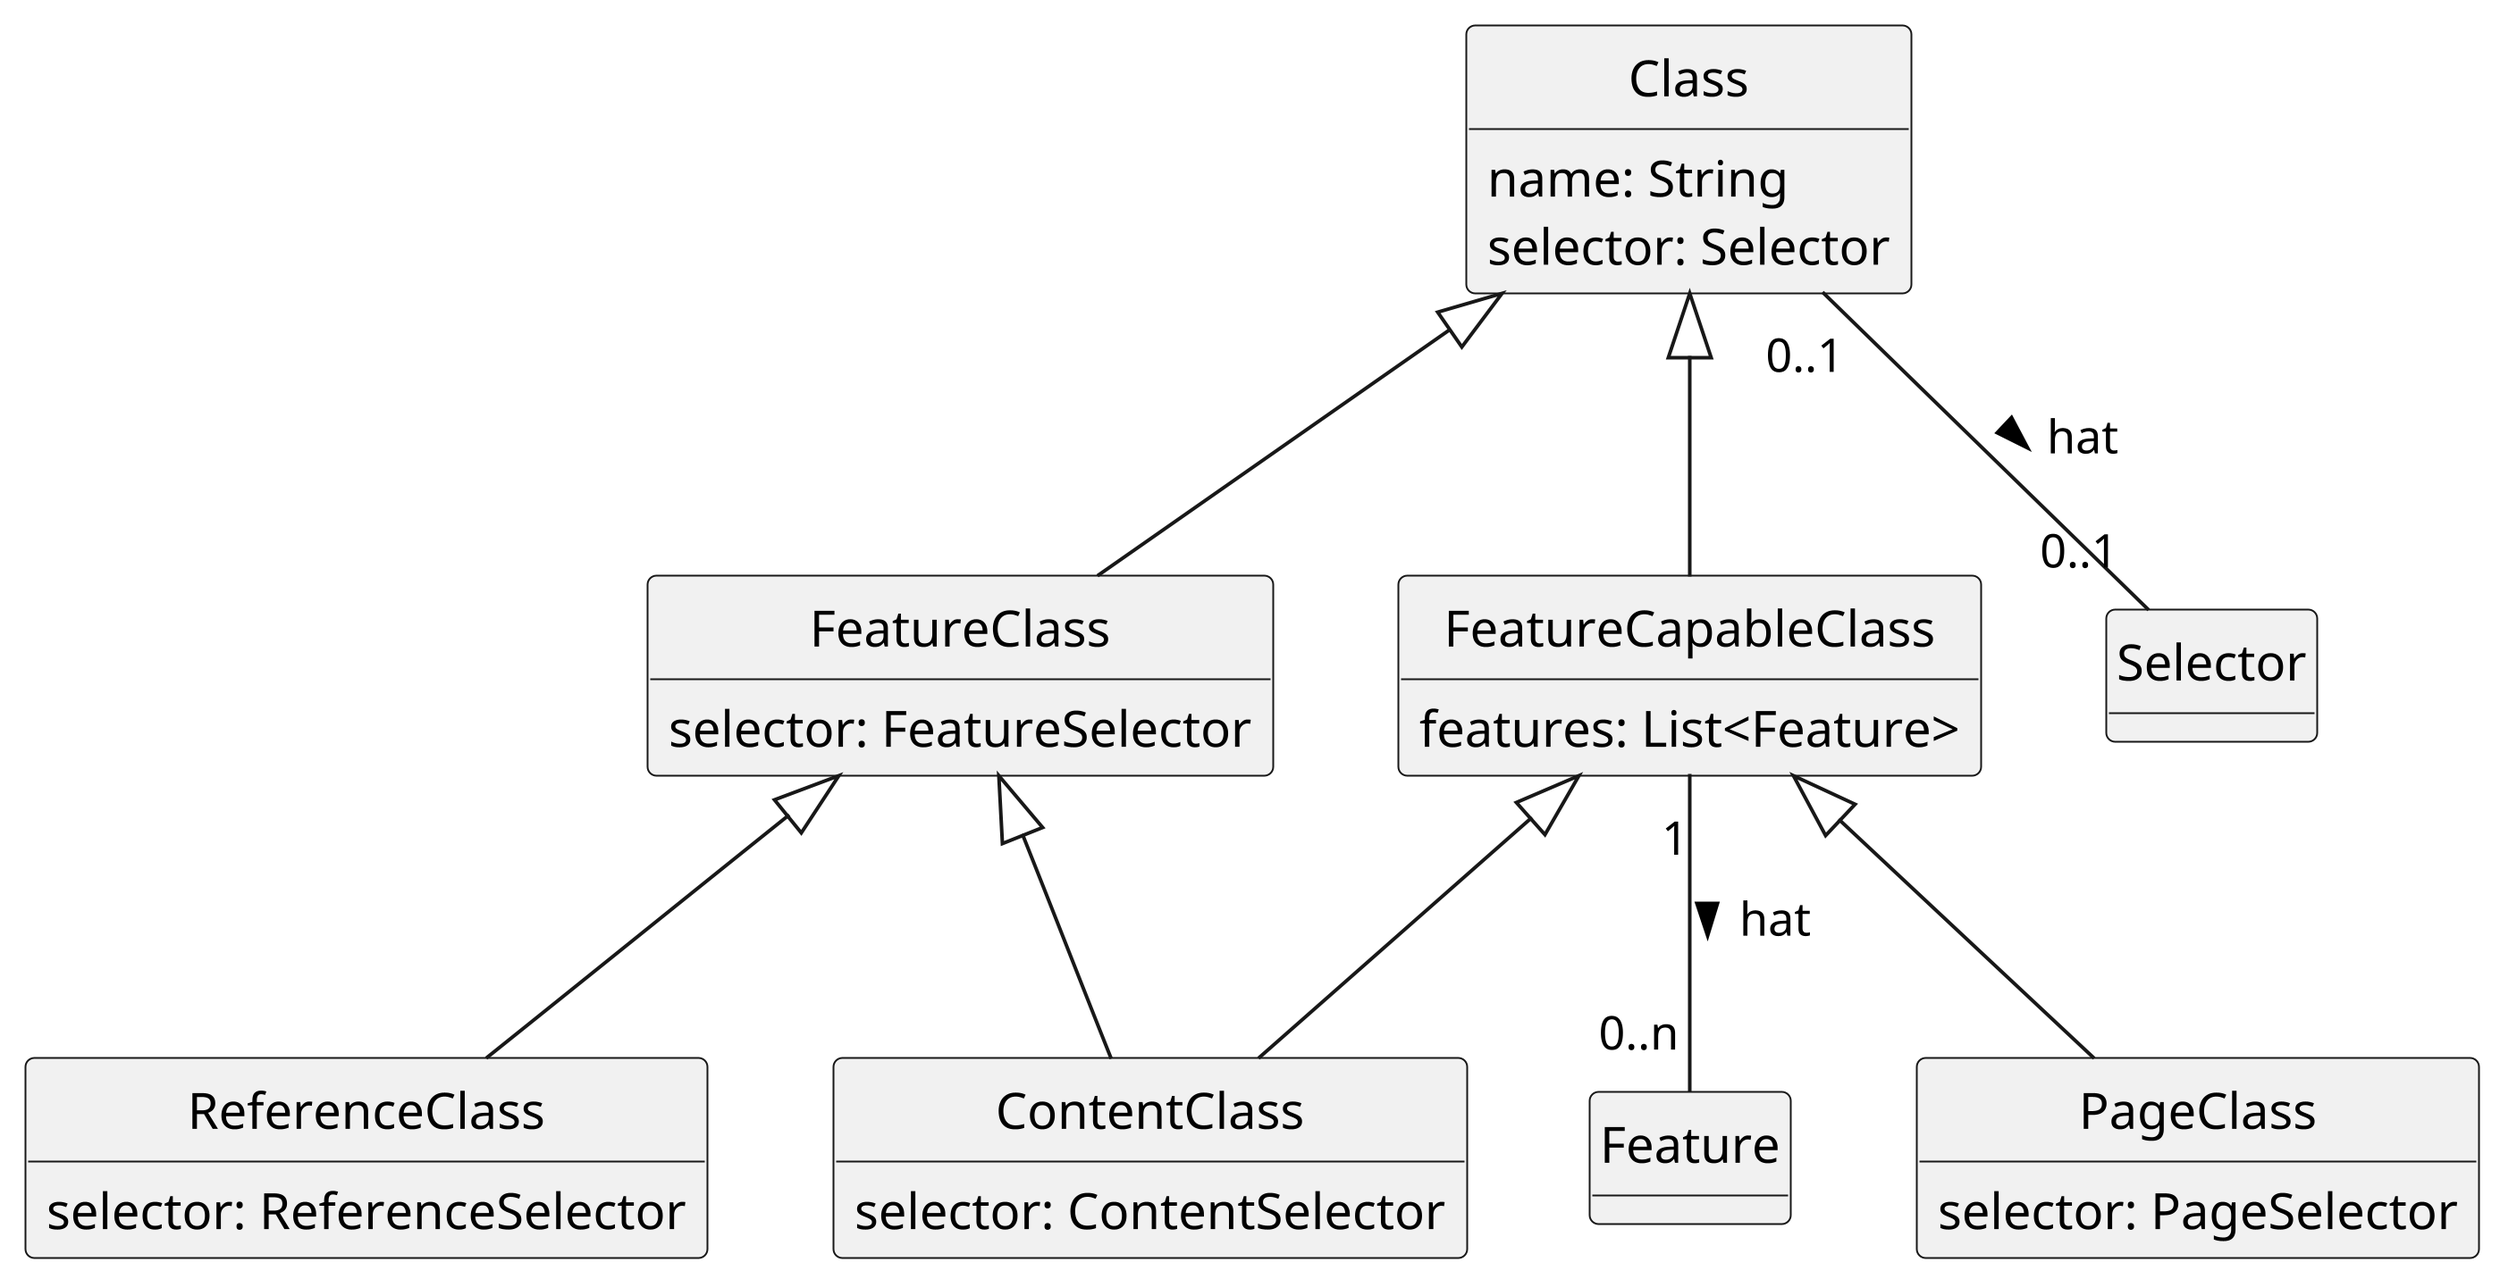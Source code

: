 @startuml
hide circle
hide empty methods
scale 3840*2160

class Class {
    name: String
    selector: Selector
}

class ContentClass {
    selector: ContentSelector
}

class FeatureClass {
    selector: FeatureSelector
}

class FeatureCapableClass {
    features: List<Feature>
}

class PageClass {
    selector: PageSelector
}

class ReferenceClass {
    selector: ReferenceSelector
}

Class <|-- FeatureClass
Class <|-- FeatureCapableClass
Class "0..1" -- "0..1" Selector : > hat
FeatureCapableClass <|-- ContentClass
FeatureCapableClass "1" -- "0..n" Feature : > hat
FeatureCapableClass <|-- PageClass
FeatureClass <|-- ContentClass
FeatureClass <|-- ReferenceClass
@enduml